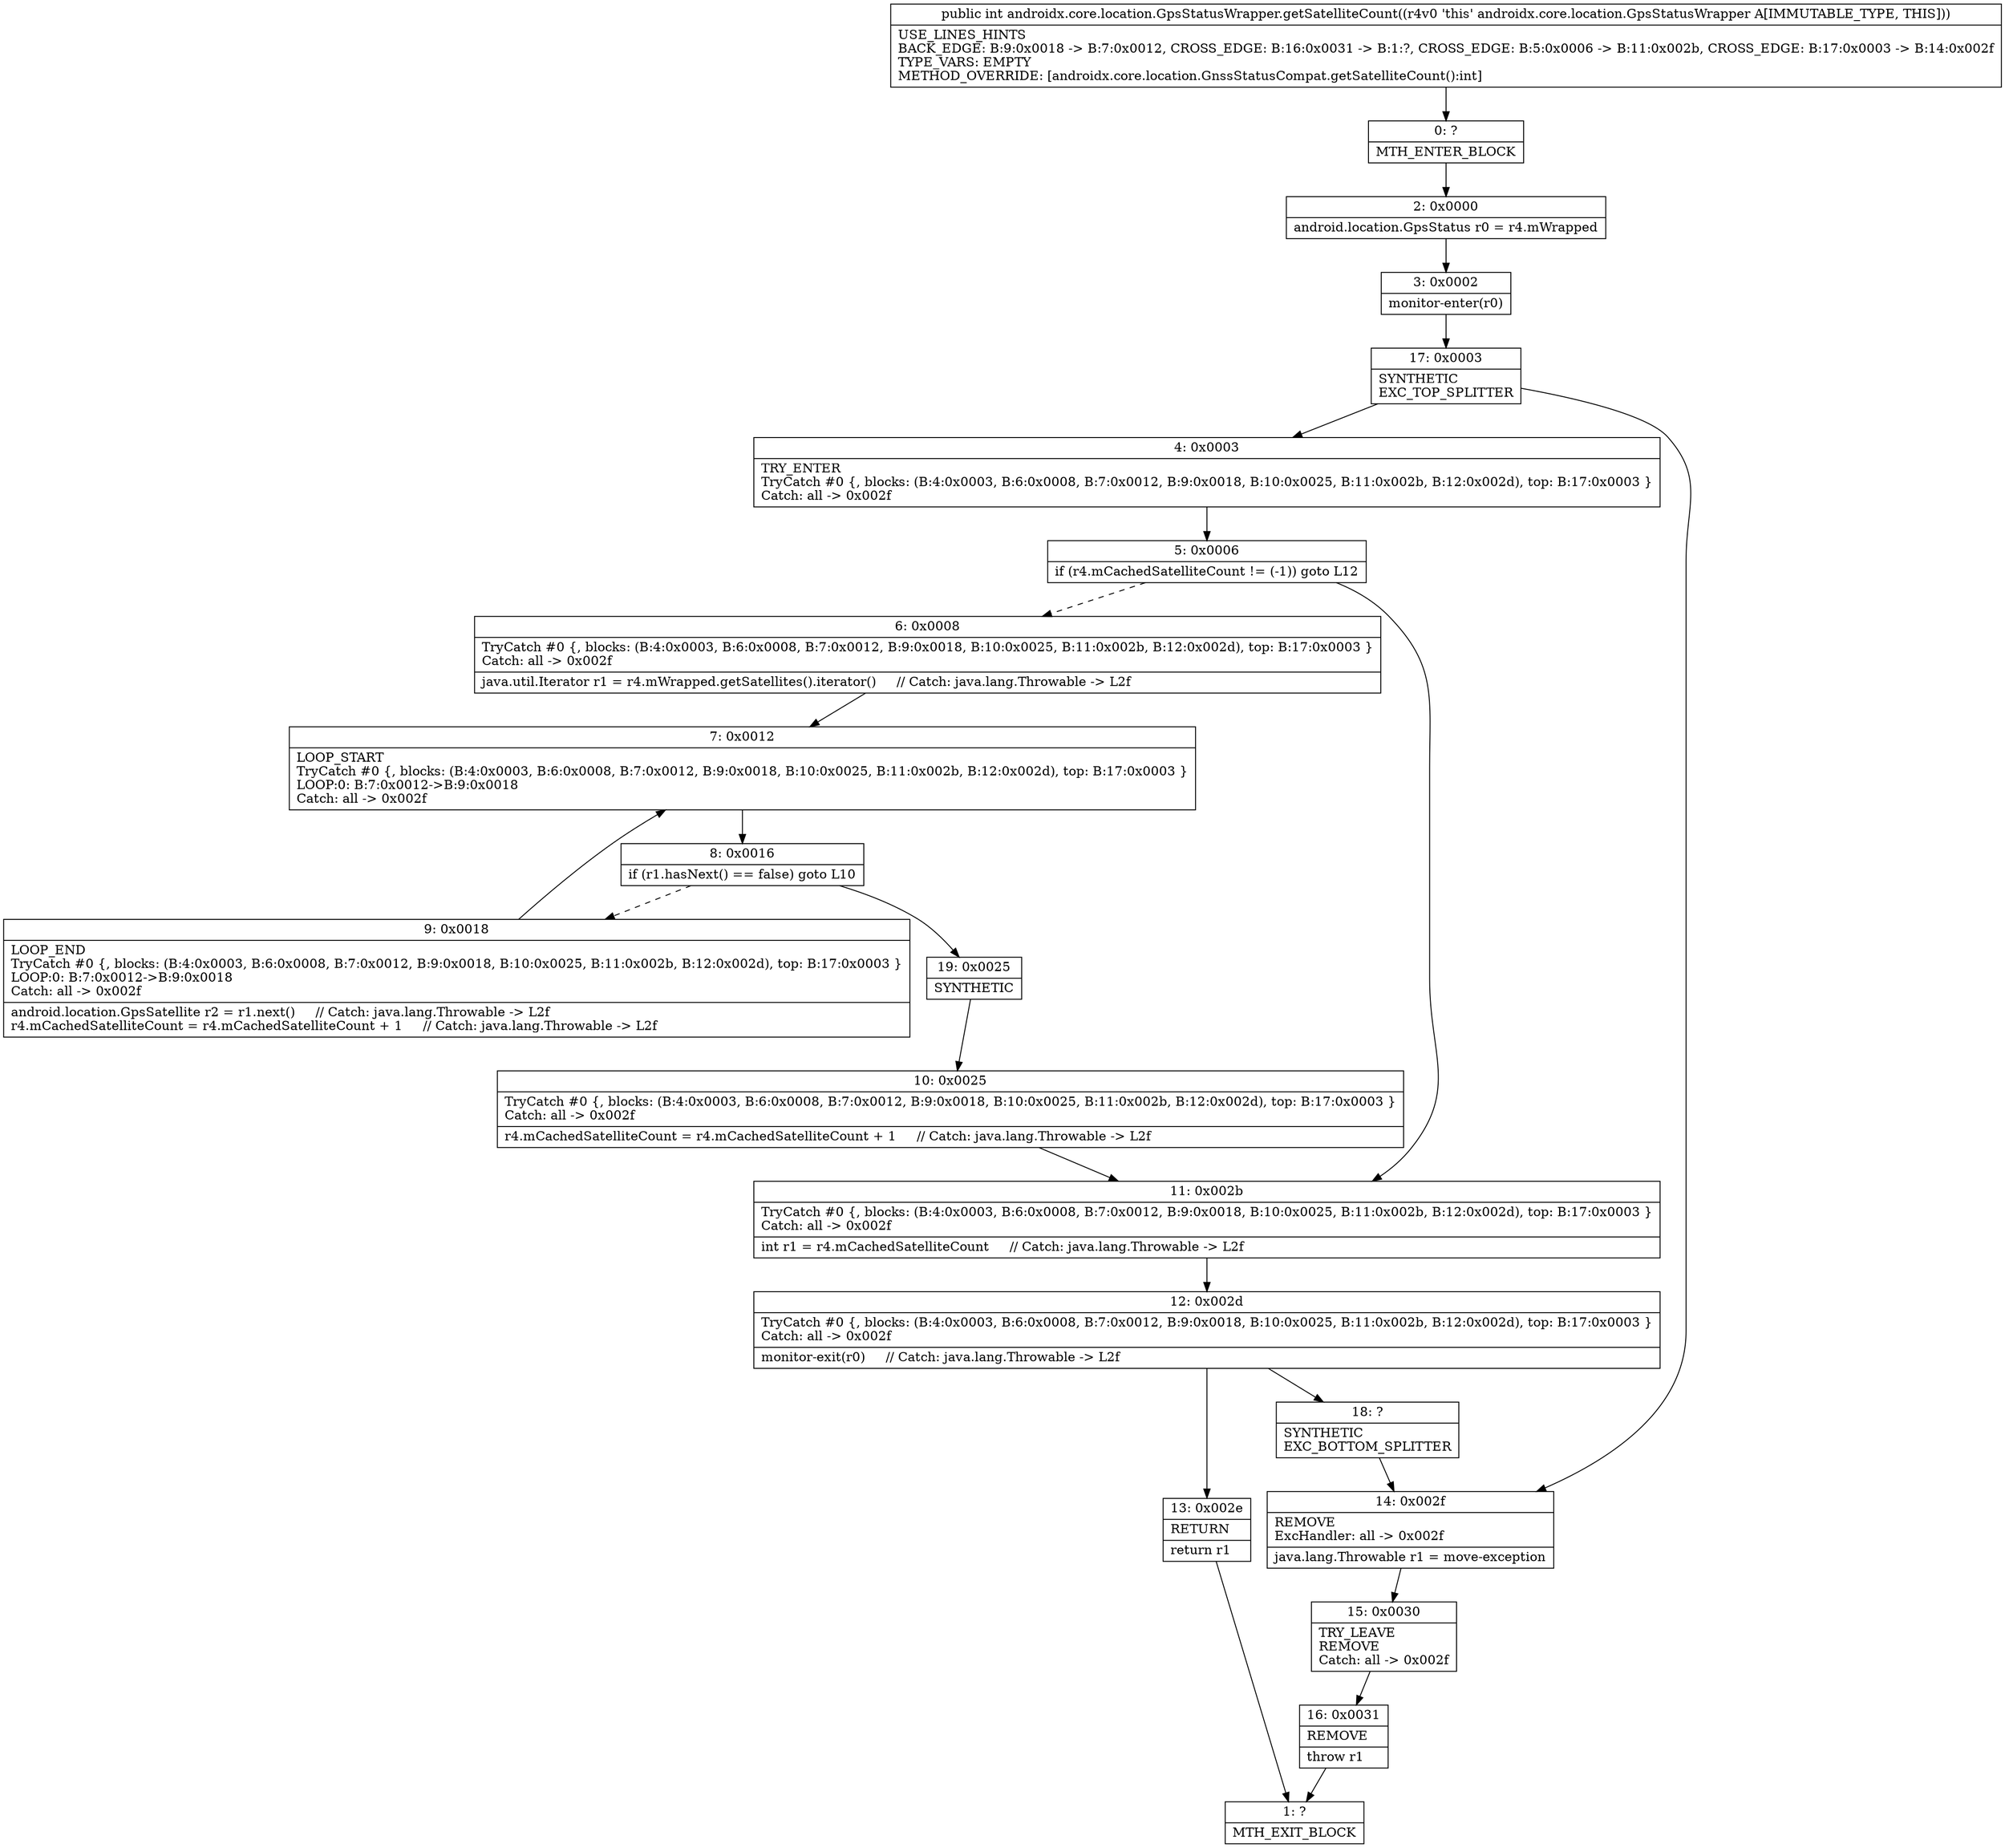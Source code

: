 digraph "CFG forandroidx.core.location.GpsStatusWrapper.getSatelliteCount()I" {
Node_0 [shape=record,label="{0\:\ ?|MTH_ENTER_BLOCK\l}"];
Node_2 [shape=record,label="{2\:\ 0x0000|android.location.GpsStatus r0 = r4.mWrapped\l}"];
Node_3 [shape=record,label="{3\:\ 0x0002|monitor\-enter(r0)\l}"];
Node_17 [shape=record,label="{17\:\ 0x0003|SYNTHETIC\lEXC_TOP_SPLITTER\l}"];
Node_4 [shape=record,label="{4\:\ 0x0003|TRY_ENTER\lTryCatch #0 \{, blocks: (B:4:0x0003, B:6:0x0008, B:7:0x0012, B:9:0x0018, B:10:0x0025, B:11:0x002b, B:12:0x002d), top: B:17:0x0003 \}\lCatch: all \-\> 0x002f\l}"];
Node_5 [shape=record,label="{5\:\ 0x0006|if (r4.mCachedSatelliteCount != (\-1)) goto L12\l}"];
Node_6 [shape=record,label="{6\:\ 0x0008|TryCatch #0 \{, blocks: (B:4:0x0003, B:6:0x0008, B:7:0x0012, B:9:0x0018, B:10:0x0025, B:11:0x002b, B:12:0x002d), top: B:17:0x0003 \}\lCatch: all \-\> 0x002f\l|java.util.Iterator r1 = r4.mWrapped.getSatellites().iterator()     \/\/ Catch: java.lang.Throwable \-\> L2f\l}"];
Node_7 [shape=record,label="{7\:\ 0x0012|LOOP_START\lTryCatch #0 \{, blocks: (B:4:0x0003, B:6:0x0008, B:7:0x0012, B:9:0x0018, B:10:0x0025, B:11:0x002b, B:12:0x002d), top: B:17:0x0003 \}\lLOOP:0: B:7:0x0012\-\>B:9:0x0018\lCatch: all \-\> 0x002f\l}"];
Node_8 [shape=record,label="{8\:\ 0x0016|if (r1.hasNext() == false) goto L10\l}"];
Node_9 [shape=record,label="{9\:\ 0x0018|LOOP_END\lTryCatch #0 \{, blocks: (B:4:0x0003, B:6:0x0008, B:7:0x0012, B:9:0x0018, B:10:0x0025, B:11:0x002b, B:12:0x002d), top: B:17:0x0003 \}\lLOOP:0: B:7:0x0012\-\>B:9:0x0018\lCatch: all \-\> 0x002f\l|android.location.GpsSatellite r2 = r1.next()     \/\/ Catch: java.lang.Throwable \-\> L2f\lr4.mCachedSatelliteCount = r4.mCachedSatelliteCount + 1     \/\/ Catch: java.lang.Throwable \-\> L2f\l}"];
Node_19 [shape=record,label="{19\:\ 0x0025|SYNTHETIC\l}"];
Node_10 [shape=record,label="{10\:\ 0x0025|TryCatch #0 \{, blocks: (B:4:0x0003, B:6:0x0008, B:7:0x0012, B:9:0x0018, B:10:0x0025, B:11:0x002b, B:12:0x002d), top: B:17:0x0003 \}\lCatch: all \-\> 0x002f\l|r4.mCachedSatelliteCount = r4.mCachedSatelliteCount + 1     \/\/ Catch: java.lang.Throwable \-\> L2f\l}"];
Node_11 [shape=record,label="{11\:\ 0x002b|TryCatch #0 \{, blocks: (B:4:0x0003, B:6:0x0008, B:7:0x0012, B:9:0x0018, B:10:0x0025, B:11:0x002b, B:12:0x002d), top: B:17:0x0003 \}\lCatch: all \-\> 0x002f\l|int r1 = r4.mCachedSatelliteCount     \/\/ Catch: java.lang.Throwable \-\> L2f\l}"];
Node_12 [shape=record,label="{12\:\ 0x002d|TryCatch #0 \{, blocks: (B:4:0x0003, B:6:0x0008, B:7:0x0012, B:9:0x0018, B:10:0x0025, B:11:0x002b, B:12:0x002d), top: B:17:0x0003 \}\lCatch: all \-\> 0x002f\l|monitor\-exit(r0)     \/\/ Catch: java.lang.Throwable \-\> L2f\l}"];
Node_13 [shape=record,label="{13\:\ 0x002e|RETURN\l|return r1\l}"];
Node_1 [shape=record,label="{1\:\ ?|MTH_EXIT_BLOCK\l}"];
Node_18 [shape=record,label="{18\:\ ?|SYNTHETIC\lEXC_BOTTOM_SPLITTER\l}"];
Node_14 [shape=record,label="{14\:\ 0x002f|REMOVE\lExcHandler: all \-\> 0x002f\l|java.lang.Throwable r1 = move\-exception\l}"];
Node_15 [shape=record,label="{15\:\ 0x0030|TRY_LEAVE\lREMOVE\lCatch: all \-\> 0x002f\l}"];
Node_16 [shape=record,label="{16\:\ 0x0031|REMOVE\l|throw r1\l}"];
MethodNode[shape=record,label="{public int androidx.core.location.GpsStatusWrapper.getSatelliteCount((r4v0 'this' androidx.core.location.GpsStatusWrapper A[IMMUTABLE_TYPE, THIS]))  | USE_LINES_HINTS\lBACK_EDGE: B:9:0x0018 \-\> B:7:0x0012, CROSS_EDGE: B:16:0x0031 \-\> B:1:?, CROSS_EDGE: B:5:0x0006 \-\> B:11:0x002b, CROSS_EDGE: B:17:0x0003 \-\> B:14:0x002f\lTYPE_VARS: EMPTY\lMETHOD_OVERRIDE: [androidx.core.location.GnssStatusCompat.getSatelliteCount():int]\l}"];
MethodNode -> Node_0;Node_0 -> Node_2;
Node_2 -> Node_3;
Node_3 -> Node_17;
Node_17 -> Node_4;
Node_17 -> Node_14;
Node_4 -> Node_5;
Node_5 -> Node_6[style=dashed];
Node_5 -> Node_11;
Node_6 -> Node_7;
Node_7 -> Node_8;
Node_8 -> Node_9[style=dashed];
Node_8 -> Node_19;
Node_9 -> Node_7;
Node_19 -> Node_10;
Node_10 -> Node_11;
Node_11 -> Node_12;
Node_12 -> Node_13;
Node_12 -> Node_18;
Node_13 -> Node_1;
Node_18 -> Node_14;
Node_14 -> Node_15;
Node_15 -> Node_16;
Node_16 -> Node_1;
}

